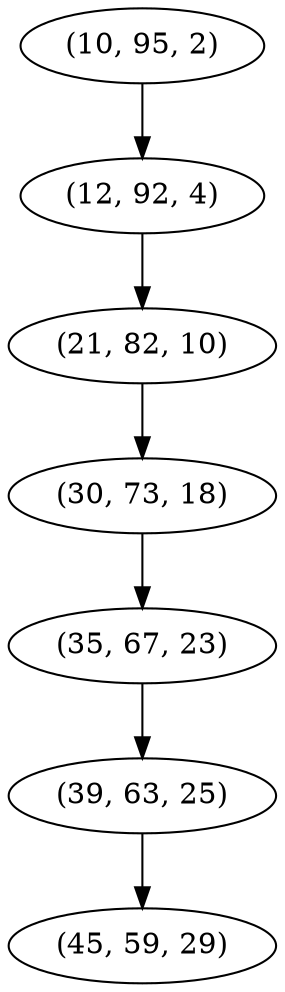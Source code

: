 digraph tree {
    "(10, 95, 2)";
    "(12, 92, 4)";
    "(21, 82, 10)";
    "(30, 73, 18)";
    "(35, 67, 23)";
    "(39, 63, 25)";
    "(45, 59, 29)";
    "(10, 95, 2)" -> "(12, 92, 4)";
    "(12, 92, 4)" -> "(21, 82, 10)";
    "(21, 82, 10)" -> "(30, 73, 18)";
    "(30, 73, 18)" -> "(35, 67, 23)";
    "(35, 67, 23)" -> "(39, 63, 25)";
    "(39, 63, 25)" -> "(45, 59, 29)";
}
